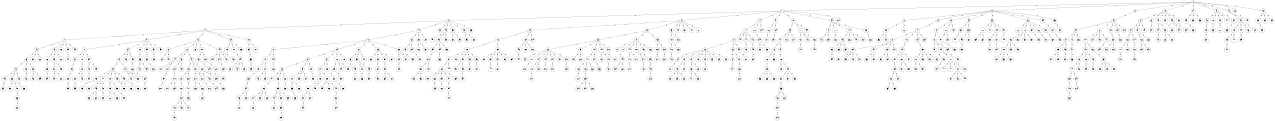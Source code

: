 graph G {
size="8.5,11;"
ratio = "expand;"
fixedsize="true;"
overlap="scale;"
node[shape=circle,width=.12,hight=.12,fontsize=12]
edge[fontsize=12]

0[label=" 0" color=black, pos="1.1335949,0.10058165!"];
1[label=" 1" color=black, pos="0.982574,0.72773414!"];
2[label=" 2" color=black, pos="1.8237194,2.2212553!"];
3[label=" 3" color=black, pos="1.0299821,1.4764523!"];
4[label=" 4" color=black, pos="0.89363086,0.40672167!"];
5[label=" 5" color=black, pos="1.31097,0.9724715!"];
6[label=" 6" color=black, pos="0.23928496,2.8722473!"];
7[label=" 7" color=black, pos="0.49474055,0.30417502!"];
8[label=" 8" color=black, pos="0.18475812,0.80475866!"];
9[label=" 9" color=black, pos="2.0552451,0.84890607!"];
10[label=" 10" color=black, pos="2.6388003,2.1235668!"];
11[label=" 11" color=black, pos="2.6421985,0.7259744!"];
12[label=" 12" color=black, pos="2.3744512,2.0772004!"];
13[label=" 13" color=black, pos="1.7033446,2.0981807!"];
14[label=" 14" color=black, pos="2.7229662,1.0626994!"];
15[label=" 15" color=black, pos="1.1225637,1.8460422!"];
16[label=" 16" color=black, pos="0.77163113,0.47465396!"];
17[label=" 17" color=black, pos="0.18329368,1.7058407!"];
18[label=" 18" color=black, pos="2.3937214,0.49087635!"];
19[label=" 19" color=black, pos="0.42942652,2.5717493!"];
20[label=" 20" color=black, pos="1.3495468,1.489299!"];
21[label=" 21" color=black, pos="2.6986217,1.9955209!"];
22[label=" 22" color=black, pos="1.5579077,2.6392947!"];
23[label=" 23" color=black, pos="2.4250948,2.9877933!"];
24[label=" 24" color=black, pos="0.13613778,0.023602168!"];
25[label=" 25" color=black, pos="2.7860073,0.1415254!"];
26[label=" 26" color=black, pos="1.5588503,1.2156487!"];
27[label=" 27" color=black, pos="0.8492525,1.7921546!"];
28[label=" 28" color=black, pos="1.4363478,0.25169069!"];
29[label=" 29" color=black, pos="1.8689332,1.5565574!"];
30[label=" 30" color=black, pos="2.305432,2.1073124!"];
31[label=" 31" color=black, pos="0.681189,1.9272527!"];
32[label=" 32" color=black, pos="2.557553,1.1367582!"];
33[label=" 33" color=black, pos="2.6802978,2.523289!"];
34[label=" 34" color=black, pos="1.9106854,2.2274249!"];
35[label=" 35" color=black, pos="0.52633574,1.9587372!"];
36[label=" 36" color=black, pos="1.301033,0.097653064!"];
37[label=" 37" color=black, pos="1.4576395,1.5968073!"];
38[label=" 38" color=black, pos="2.8500626,2.4935983!"];
39[label=" 39" color=black, pos="2.7992254,0.34857836!"];
40[label=" 40" color=black, pos="0.37170591,0.7003387!"];
41[label=" 41" color=black, pos="0.76362023,0.29115173!"];
42[label=" 42" color=black, pos="1.9625654,1.4342435!"];
43[label=" 43" color=black, pos="2.5381561,0.45158471!"];
44[label=" 44" color=black, pos="0.60340857,0.0091554737!"];
45[label=" 45" color=black, pos="2.2034483,0.82411955!"];
46[label=" 46" color=black, pos="1.3100824,0.58476242!"];
47[label=" 47" color=black, pos="0.73856883,1.4660863!"];
48[label=" 48" color=black, pos="0.41867738,2.1622784!"];
49[label=" 49" color=black, pos="0.39005269,0.85660323!"];
50[label=" 50" color=black, pos="1.9720068,1.8415192!"];
51[label=" 51" color=black, pos="0.68382742,1.3493521!"];
52[label=" 52" color=black, pos="0.84234172,1.3482841!"];
53[label=" 53" color=black, pos="1.9644703,2.0993008!"];
54[label=" 54" color=black, pos="1.4901214,1.3838606!"];
55[label=" 55" color=black, pos="0.61740402,0.338965!"];
56[label=" 56" color=black, pos="0.016371893,1.218379!"];
57[label=" 57" color=black, pos="0.95467354,0.75904268!"];
58[label=" 58" color=black, pos="1.365829,0.43684324!"];
59[label=" 59" color=black, pos="1.8936659,0.33689239!"];
60[label=" 60" color=black, pos="0.14470295,2.7817976!"];
61[label=" 61" color=black, pos="1.8575801,2.383726!"];
62[label=" 62" color=black, pos="1.5651616,1.5763918!"];
63[label=" 63" color=black, pos="2.6175336,0.21864701!"];
64[label=" 64" color=black, pos="1.4166002,1.04033!"];
65[label=" 65" color=black, pos="1.5120083,0.29795404!"];
66[label=" 66" color=black, pos="1.3999346,2.9274936!"];
67[label=" 67" color=black, pos="1.5209926,2.0296081!"];
68[label=" 68" color=black, pos="0.94956247,1.7748689!"];
69[label=" 69" color=black, pos="1.692504,0.15484406!"];
70[label=" 70" color=black, pos="1.9261816,2.4402312!"];
71[label=" 71" color=black, pos="0.64659262,2.1776206!"];
72[label=" 72" color=black, pos="2.0959043,1.4344665!"];
73[label=" 73" color=black, pos="0.017323367,1.4857498!"];
74[label=" 74" color=black, pos="1.4672178,0.71085851!"];
75[label=" 75" color=black, pos="2.6776294,2.6539061!"];
76[label=" 76" color=black, pos="0.55187226,0.43433443!"];
77[label=" 77" color=black, pos="2.5873699,1.5020419!"];
78[label=" 78" color=black, pos="2.3204143,2.0572666!"];
79[label=" 79" color=black, pos="1.6011514,0.030199761!"];
80[label=" 80" color=black, pos="2.4528378,2.3049682!"];
81[label=" 81" color=black, pos="2.1970869,0.88741921!"];
82[label=" 82" color=black, pos="2.2039614,1.6525152!"];
83[label=" 83" color=black, pos="2.3387443,2.5087827!"];
84[label=" 84" color=black, pos="2.7351962,1.1349929!"];
85[label=" 85" color=black, pos="1.5322956,0.83611754!"];
86[label=" 86" color=black, pos="0.57930787,0.81971688!"];
87[label=" 87" color=black, pos="2.1282713,0.87751488!"];
88[label=" 88" color=black, pos="1.3145829,0.051270336!"];
89[label=" 89" color=black, pos="0.973201,0.17597451!"];
90[label=" 90" color=black, pos="2.5369673,0.058753138!"];
91[label=" 91" color=black, pos="0.13491099,2.7663282!"];
92[label=" 92" color=black, pos="1.5106529,0.19267333!"];
93[label=" 93" color=black, pos="2.5383558,0.89565844!"];
94[label=" 94" color=black, pos="1.922175,0.29812291!"];
95[label=" 95" color=black, pos="2.565292,0.63155544!"];
96[label=" 96" color=black, pos="0.35812084,2.3915447!"];
97[label=" 97" color=black, pos="2.6215153,0.5084842!"];
98[label=" 98" color=black, pos="1.3960089,2.0341942!"];
99[label=" 99" color=black, pos="0.13477315,2.4010271!"];
100[label=" 100" color=black, pos="0.70184339,1.6883746!"];
101[label=" 101" color=black, pos="0.62249132,0.35786287!"];
102[label=" 102" color=black, pos="1.2994083,0.59511262!"];
103[label=" 103" color=black, pos="1.8316236,0.74457519!"];
104[label=" 104" color=black, pos="1.9094938,0.52106625!"];
105[label=" 105" color=black, pos="0.70363904,1.6894917!"];
106[label=" 106" color=black, pos="0.59678779,1.6305678!"];
107[label=" 107" color=black, pos="0.52420825,1.376987!"];
108[label=" 108" color=black, pos="2.6252954,1.4662508!"];
109[label=" 109" color=black, pos="0.64939462,2.792453!"];
110[label=" 110" color=black, pos="2.4800995,2.8135033!"];
111[label=" 111" color=black, pos="0.61423365,2.5014675!"];
112[label=" 112" color=black, pos="2.6941983,1.0547366!"];
113[label=" 113" color=black, pos="2.0520842,1.4974853!"];
114[label=" 114" color=black, pos="1.4679143,1.3804329!"];
115[label=" 115" color=black, pos="1.159648,2.2181741!"];
116[label=" 116" color=black, pos="0.82278148,1.03273!"];
117[label=" 117" color=black, pos="0.50853868,1.4209791!"];
118[label=" 118" color=black, pos="2.2127486,1.3003612!"];
119[label=" 119" color=black, pos="0.79256082,0.35070974!"];
120[label=" 120" color=black, pos="0.82436239,2.8845965!"];
121[label=" 121" color=black, pos="1.1496747,0.5253185!"];
122[label=" 122" color=black, pos="1.5101349,1.6097115!"];
123[label=" 123" color=black, pos="2.6631713,2.4547263!"];
124[label=" 124" color=black, pos="0.51231062,0.95812886!"];
125[label=" 125" color=black, pos="2.3126393,0.0094874674!"];
126[label=" 126" color=black, pos="1.6135903,0.35237014!"];
127[label=" 127" color=black, pos="1.1116774,2.8929103!"];
128[label=" 128" color=black, pos="2.1085262,2.8124863!"];
129[label=" 129" color=black, pos="2.1595886,1.87579!"];
130[label=" 130" color=black, pos="2.2435562,0.33950634!"];
131[label=" 131" color=black, pos="1.3133871,0.39268019!"];
132[label=" 132" color=black, pos="2.2816889,2.846547!"];
133[label=" 133" color=black, pos="0.72991698,1.119716!"];
134[label=" 134" color=black, pos="2.1658832,1.7496584!"];
135[label=" 135" color=black, pos="2.175166,1.2136003!"];
136[label=" 136" color=black, pos="0.42007541,1.5418933!"];
137[label=" 137" color=black, pos="1.3638913,1.2493874!"];
138[label=" 138" color=black, pos="0.90318468,2.5141749!"];
139[label=" 139" color=black, pos="0.38312635,2.0422695!"];
140[label=" 140" color=black, pos="1.2576642,1.2591434!"];
141[label=" 141" color=black, pos="2.744851,1.3310884!"];
142[label=" 142" color=black, pos="0.85094555,2.1882947!"];
143[label=" 143" color=black, pos="2.7233155,0.30980388!"];
144[label=" 144" color=black, pos="1.4279815,2.7230548!"];
145[label=" 145" color=black, pos="1.2693804,0.39932034!"];
146[label=" 146" color=black, pos="1.561336,2.3891368!"];
147[label=" 147" color=black, pos="2.8203504,0.60927757!"];
148[label=" 148" color=black, pos="2.3202228,1.0655957!"];
149[label=" 149" color=black, pos="0.24728032,2.975808!"];
150[label=" 150" color=black, pos="1.4774309,2.1243375!"];
151[label=" 151" color=black, pos="2.5659977,0.3441373!"];
152[label=" 152" color=black, pos="2.2858385,2.785852!"];
153[label=" 153" color=black, pos="2.0396344,1.7277839!"];
154[label=" 154" color=black, pos="2.0986676,0.54543279!"];
155[label=" 155" color=black, pos="1.548327,0.99703257!"];
156[label=" 156" color=black, pos="1.0231313,1.9336237!"];
157[label=" 157" color=black, pos="2.4593124,2.3686375!"];
158[label=" 158" color=black, pos="2.0735344,2.1374898!"];
159[label=" 159" color=black, pos="2.9271163,0.63351131!"];
160[label=" 160" color=black, pos="1.5488192,2.7681736!"];
161[label=" 161" color=black, pos="0.6045357,2.189424!"];
162[label=" 162" color=black, pos="2.6128782,0.62222135!"];
163[label=" 163" color=black, pos="2.8895672,2.0297551!"];
164[label=" 164" color=black, pos="0.68188218,2.1831101!"];
165[label=" 165" color=black, pos="2.8728105,2.0779379!"];
166[label=" 166" color=black, pos="2.0447225,0.58587708!"];
167[label=" 167" color=black, pos="0.6970547,0.18479359!"];
168[label=" 168" color=black, pos="1.6387517,0.8343275!"];
169[label=" 169" color=black, pos="2.4489247,1.9464908!"];
170[label=" 170" color=black, pos="0.75860835,1.2230082!"];
171[label=" 171" color=black, pos="2.187966,0.56087401!"];
172[label=" 172" color=black, pos="0.21614214,0.011042767!"];
173[label=" 173" color=black, pos="1.2957317,2.0352976!"];
174[label=" 174" color=black, pos="0.30440831,0.31229301!"];
175[label=" 175" color=black, pos="1.8405631,0.24733691!"];
176[label=" 176" color=black, pos="1.4500538,1.7226022!"];
177[label=" 177" color=black, pos="0.10541594,0.9607815!"];
178[label=" 178" color=black, pos="1.2378051,2.5121998!"];
179[label=" 179" color=black, pos="1.436553,1.2956193!"];
180[label=" 180" color=black, pos="1.8170579,2.7416479!"];
181[label=" 181" color=black, pos="2.3956428,0.45324379!"];
182[label=" 182" color=black, pos="1.3981202,1.7015141!"];
183[label=" 183" color=black, pos="0.26262341,2.7179981!"];
184[label=" 184" color=black, pos="2.0305154,1.6116558!"];
185[label=" 185" color=black, pos="1.1096934,2.9999556!"];
186[label=" 186" color=black, pos="1.756227,0.77326962!"];
187[label=" 187" color=black, pos="2.5852293,2.8454752!"];
188[label=" 188" color=black, pos="1.375551,0.5150768!"];
189[label=" 189" color=black, pos="0.36406855,1.4712449!"];
190[label=" 190" color=black, pos="2.7338574,0.00087206624!"];
191[label=" 191" color=black, pos="2.12161,1.709158!"];
192[label=" 192" color=black, pos="2.1594706,0.28805672!"];
193[label=" 193" color=black, pos="1.8932511,0.61666244!"];
194[label=" 194" color=black, pos="1.8001678,2.8422581!"];
195[label=" 195" color=black, pos="1.458821,2.7876843!"];
196[label=" 196" color=black, pos="1.2748564,2.6055659!"];
197[label=" 197" color=black, pos="0.27108169,2.4011137!"];
198[label=" 198" color=black, pos="2.2495697,0.0014198949!"];
199[label=" 199" color=black, pos="1.1208559,0.52330509!"];
200[label=" 200" color=black, pos="0.031391748,2.5494905!"];
201[label=" 201" color=black, pos="1.0993742,1.5741209!"];
202[label=" 202" color=black, pos="0.55608498,1.2849391!"];
203[label=" 203" color=black, pos="1.1041123,2.849278!"];
204[label=" 204" color=black, pos="2.3753845,1.0178937!"];
205[label=" 205" color=black, pos="1.5316547,1.6514052!"];
206[label=" 206" color=black, pos="2.8209931,0.1524041!"];
207[label=" 207" color=black, pos="1.3634031,0.22217555!"];
208[label=" 208" color=black, pos="2.487071,2.3194377!"];
209[label=" 209" color=black, pos="2.937819,0.48598713!"];
210[label=" 210" color=black, pos="1.3099376,2.5088099!"];
211[label=" 211" color=black, pos="0.84354955,0.79301868!"];
212[label=" 212" color=black, pos="1.8129319,2.8654002!"];
213[label=" 213" color=black, pos="0.22991967,1.1258109!"];
214[label=" 214" color=black, pos="2.1696305,2.9927618!"];
215[label=" 215" color=black, pos="1.9539242,1.9278284!"];
216[label=" 216" color=black, pos="1.9866034,1.0274404!"];
217[label=" 217" color=black, pos="1.1408246,1.4183263!"];
218[label=" 218" color=black, pos="2.2843537,0.86481218!"];
219[label=" 219" color=black, pos="0.28522419,1.3468373!"];
220[label=" 220" color=black, pos="0.46874319,2.4427426!"];
221[label=" 221" color=black, pos="2.7290428,1.7495756!"];
222[label=" 222" color=black, pos="0.84676863,0.43170691!"];
223[label=" 223" color=black, pos="1.9572747,0.24168807!"];
224[label=" 224" color=black, pos="1.6068013,1.8683004!"];
225[label=" 225" color=black, pos="1.782556,0.19838818!"];
226[label=" 226" color=black, pos="2.2137629,1.1948129!"];
227[label=" 227" color=black, pos="1.7210312,2.5971432!"];
228[label=" 228" color=black, pos="1.7538876,0.88843727!"];
229[label=" 229" color=black, pos="0.60843938,0.3816037!"];
230[label=" 230" color=black, pos="0.38035026,1.2559009!"];
231[label=" 231" color=black, pos="0.17284591,2.2815031!"];
232[label=" 232" color=black, pos="1.7667174,2.5272732!"];
233[label=" 233" color=black, pos="0.43643015,0.61618298!"];
234[label=" 234" color=black, pos="1.7888618,0.14918012!"];
235[label=" 235" color=black, pos="2.352646,0.6996674!"];
236[label=" 236" color=black, pos="2.7862091,1.589464!"];
237[label=" 237" color=black, pos="2.2261175,1.8498565!"];
238[label=" 238" color=black, pos="0.78437826,2.9440928!"];
239[label=" 239" color=black, pos="1.6033463,1.7368714!"];
240[label=" 240" color=black, pos="0.37539931,1.919337!"];
241[label=" 241" color=black, pos="1.989806,0.46202249!"];
242[label=" 242" color=black, pos="1.3465159,1.2885608!"];
243[label=" 243" color=black, pos="1.3575259,2.8056955!"];
244[label=" 244" color=black, pos="2.5763328,1.5383835!"];
245[label=" 245" color=black, pos="0.36622709,0.40891819!"];
246[label=" 246" color=black, pos="1.4939973,0.10782951!"];
247[label=" 247" color=black, pos="0.57860682,1.4674072!"];
248[label=" 248" color=black, pos="2.1088456,2.7658356!"];
249[label=" 249" color=black, pos="0.92226422,2.8773194!"];
250[label=" 250" color=black, pos="2.8390607,1.967942!"];
251[label=" 251" color=black, pos="2.1541083,2.3403215!"];
252[label=" 252" color=black, pos="2.1687969,1.5328915!"];
253[label=" 253" color=black, pos="2.2669449,1.6856293!"];
254[label=" 254" color=black, pos="2.2948207,1.8582858!"];
255[label=" 255" color=black, pos="0.63815975,2.8274336!"];
256[label=" 256" color=black, pos="2.7124372,2.8456569!"];
257[label=" 257" color=black, pos="2.8211273,2.9034815!"];
258[label=" 258" color=black, pos="0.88885638,1.8567745!"];
259[label=" 259" color=black, pos="0.64506094,0.77340582!"];
260[label=" 260" color=black, pos="0.07580105,0.34888178!"];
261[label=" 261" color=black, pos="2.248107,2.1036882!"];
262[label=" 262" color=black, pos="1.8279699,2.4163552!"];
263[label=" 263" color=black, pos="2.287667,1.213135!"];
264[label=" 264" color=black, pos="2.837058,2.6348056!"];
265[label=" 265" color=black, pos="2.7817681,1.3183732!"];
266[label=" 266" color=black, pos="1.4097107,2.7135892!"];
267[label=" 267" color=black, pos="2.3722438,1.8686294!"];
268[label=" 268" color=black, pos="2.7932923,1.7907908!"];
269[label=" 269" color=black, pos="2.2520223,0.58432709!"];
270[label=" 270" color=black, pos="2.856453,2.5461218!"];
271[label=" 271" color=black, pos="2.2444712,1.1442241!"];
272[label=" 272" color=black, pos="0.81804862,1.7397145!"];
273[label=" 273" color=black, pos="0.31731692,1.2704412!"];
274[label=" 274" color=black, pos="0.23323548,0.78179915!"];
275[label=" 275" color=black, pos="0.47102531,1.0535241!"];
276[label=" 276" color=black, pos="2.8679397,2.305717!"];
277[label=" 277" color=black, pos="2.7387939,1.1999542!"];
278[label=" 278" color=black, pos="0.8907264,0.73936685!"];
279[label=" 279" color=black, pos="1.5053328,0.21672677!"];
280[label=" 280" color=black, pos="1.6626207,1.9231981!"];
281[label=" 281" color=black, pos="2.014529,2.7069652!"];
282[label=" 282" color=black, pos="2.1776696,1.8532438!"];
283[label=" 283" color=black, pos="2.1391929,1.9130125!"];
284[label=" 284" color=black, pos="2.7510828,2.1270946!"];
285[label=" 285" color=black, pos="1.1087736,0.085123652!"];
286[label=" 286" color=black, pos="0.073124819,2.1346976!"];
287[label=" 287" color=black, pos="0.70808147,0.90183901!"];
288[label=" 288" color=black, pos="1.3078656,0.35063984!"];
289[label=" 289" color=black, pos="1.0186764,0.57015917!"];
290[label=" 290" color=black, pos="2.5463694,0.84504091!"];
291[label=" 291" color=black, pos="2.3301708,0.69269499!"];
292[label=" 292" color=black, pos="0.97678297,2.5711304!"];
293[label=" 293" color=black, pos="2.1468385,1.0850566!"];
294[label=" 294" color=black, pos="2.4807445,0.79842088!"];
295[label=" 295" color=black, pos="1.5711785,0.5595282!"];
296[label=" 296" color=black, pos="0.525297,2.2014388!"];
297[label=" 297" color=black, pos="0.9677731,2.7403194!"];
298[label=" 298" color=black, pos="2.1950009,0.19970485!"];
299[label=" 299" color=black, pos="0.34341375,1.6064254!"];
300[label=" 300" color=black, pos="2.7121895,0.40575331!"];
301[label=" 301" color=black, pos="1.8338098,2.0789912!"];
302[label=" 302" color=black, pos="2.710564,1.5033803!"];
303[label=" 303" color=black, pos="1.577672,0.16078668!"];
304[label=" 304" color=black, pos="0.97307655,1.6469423!"];
305[label=" 305" color=black, pos="0.13382344,2.4549922!"];
306[label=" 306" color=black, pos="0.97262204,2.8539961!"];
307[label=" 307" color=black, pos="1.5470968,0.63623252!"];
308[label=" 308" color=black, pos="2.6379772,2.1183142!"];
309[label=" 309" color=black, pos="0.53279572,1.7863413!"];
310[label=" 310" color=black, pos="2.0747175,2.5251023!"];
311[label=" 311" color=black, pos="2.3526301,0.75535844!"];
312[label=" 312" color=black, pos="2.0481145,2.2665563!"];
313[label=" 313" color=black, pos="2.7895625,2.5107623!"];
314[label=" 314" color=black, pos="2.3762455,1.0782204!"];
315[label=" 315" color=black, pos="0.82517984,2.1826286!"];
316[label=" 316" color=black, pos="0.75643871,0.93494407!"];
317[label=" 317" color=black, pos="1.4982483,0.5325942!"];
318[label=" 318" color=black, pos="2.011007,1.2253553!"];
319[label=" 319" color=black, pos="2.7435855,0.68934377!"];
320[label=" 320" color=black, pos="2.3830145,0.97363791!"];
321[label=" 321" color=black, pos="2.6774485,0.93476163!"];
322[label=" 322" color=black, pos="0.84915855,2.9770363!"];
323[label=" 323" color=black, pos="1.7274349,0.13749545!"];
324[label=" 324" color=black, pos="2.4606078,1.773108!"];
325[label=" 325" color=black, pos="0.79372489,1.531822!"];
326[label=" 326" color=black, pos="0.3633987,2.168369!"];
327[label=" 327" color=black, pos="2.737891,1.8986842!"];
328[label=" 328" color=black, pos="0.81361282,2.2934827!"];
329[label=" 329" color=black, pos="0.3567223,2.5447554!"];
330[label=" 330" color=black, pos="1.2412263,1.8802192!"];
331[label=" 331" color=black, pos="2.6814567,1.4525347!"];
332[label=" 332" color=black, pos="1.0901542,1.1009206!"];
333[label=" 333" color=black, pos="0.53134489,0.68861096!"];
334[label=" 334" color=black, pos="0.3899199,2.0017278!"];
335[label=" 335" color=black, pos="0.71469268,1.2487165!"];
336[label=" 336" color=black, pos="0.77273413,2.0193669!"];
337[label=" 337" color=black, pos="1.7704435,1.3353373!"];
338[label=" 338" color=black, pos="1.085914,0.9803309!"];
339[label=" 339" color=black, pos="0.23327119,1.9094351!"];
340[label=" 340" color=black, pos="0.6585083,0.20730448!"];
341[label=" 341" color=black, pos="0.64309835,2.0845968!"];
342[label=" 342" color=black, pos="2.7528954,0.1608292!"];
343[label=" 343" color=black, pos="0.98673661,2.9958936!"];
344[label=" 344" color=black, pos="2.9517449,1.8889272!"];
345[label=" 345" color=black, pos="1.5793827,1.7338582!"];
346[label=" 346" color=black, pos="0.43982096,2.4326672!"];
347[label=" 347" color=black, pos="0.14705468,2.9965175!"];
348[label=" 348" color=black, pos="1.3524581,1.9954162!"];
349[label=" 349" color=black, pos="1.0997375,1.0285747!"];
350[label=" 350" color=black, pos="0.16633753,2.3202209!"];
351[label=" 351" color=black, pos="2.5989496,1.9125449!"];
352[label=" 352" color=black, pos="1.3313748,2.272883!"];
353[label=" 353" color=black, pos="1.0257365,0.57605412!"];
354[label=" 354" color=black, pos="2.7209302,2.1386496!"];
355[label=" 355" color=black, pos="2.3508237,0.67354789!"];
356[label=" 356" color=black, pos="2.3389892,0.69883822!"];
357[label=" 357" color=black, pos="0.748977,1.2913595!"];
358[label=" 358" color=black, pos="2.9168168,2.0683887!"];
359[label=" 359" color=black, pos="0.92769476,1.066461!"];
360[label=" 360" color=black, pos="2.7824056,0.16982712!"];
361[label=" 361" color=black, pos="2.3460851,2.2736995!"];
362[label=" 362" color=black, pos="0.75460259,2.9350002!"];
363[label=" 363" color=black, pos="1.5475163,0.80870806!"];
364[label=" 364" color=black, pos="2.2775122,0.3252321!"];
365[label=" 365" color=black, pos="1.2349592,0.94180372!"];
366[label=" 366" color=black, pos="1.2281719,1.6675424!"];
367[label=" 367" color=black, pos="1.9911259,1.4149363!"];
368[label=" 368" color=black, pos="0.073347317,2.5816736!"];
369[label=" 369" color=black, pos="2.3306446,0.48644775!"];
370[label=" 370" color=black, pos="1.2677223,2.1906735!"];
371[label=" 371" color=black, pos="2.0299961,2.701744!"];
372[label=" 372" color=black, pos="1.5069278,1.3339975!"];
373[label=" 373" color=black, pos="2.6435677,1.893663!"];
374[label=" 374" color=black, pos="1.2859936,2.0276062!"];
375[label=" 375" color=black, pos="2.2952088,0.050651041!"];
376[label=" 376" color=black, pos="1.0273059,0.7879885!"];
377[label=" 377" color=black, pos="2.4876977,1.4431977!"];
378[label=" 378" color=black, pos="1.6958842,2.5706586!"];
379[label=" 379" color=black, pos="1.6332528,2.0333887!"];
380[label=" 380" color=black, pos="2.2993788,1.8820676!"];
381[label=" 381" color=black, pos="2.6431875,1.8146861!"];
382[label=" 382" color=black, pos="0.33693601,0.20630065!"];
383[label=" 383" color=black, pos="2.2848348,0.00070086587!"];
384[label=" 384" color=black, pos="0.88927631,0.67009126!"];
385[label=" 385" color=black, pos="0.063125615,2.1323941!"];
386[label=" 386" color=black, pos="2.7471602,0.48489024!"];
387[label=" 387" color=black, pos="1.9754552,0.52059363!"];
388[label=" 388" color=black, pos="1.8856652,2.2177805!"];
389[label=" 389" color=black, pos="1.1783919,1.4580338!"];
390[label=" 390" color=black, pos="2.8747589,0.14747266!"];
391[label=" 391" color=black, pos="0.92128611,1.4717345!"];
392[label=" 392" color=black, pos="2.9368629,1.1875365!"];
393[label=" 393" color=black, pos="2.2551147,1.7589984!"];
394[label=" 394" color=black, pos="1.0229831,2.382688!"];
395[label=" 395" color=black, pos="2.7621676,1.2732724!"];
396[label=" 396" color=black, pos="0.30594283,0.17668542!"];
397[label=" 397" color=black, pos="0.52351946,0.99966258!"];
398[label=" 398" color=black, pos="1.2990536,1.5578721!"];
399[label=" 399" color=black, pos="2.2953088,0.030902139!"];
400[label=" 400" color=black, pos="2.1714323,1.2321602!"];
401[label=" 401" color=black, pos="1.5383691,1.4288219!"];
402[label=" 402" color=black, pos="1.2350472,0.55979065!"];
403[label=" 403" color=black, pos="2.7147914,1.6450475!"];
404[label=" 404" color=black, pos="2.324116,1.505069!"];
405[label=" 405" color=black, pos="1.4564521,1.2459138!"];
406[label=" 406" color=black, pos="0.6518668,1.9758454!"];
407[label=" 407" color=black, pos="0.83339241,2.1793473!"];
408[label=" 408" color=black, pos="1.2251862,2.4313716!"];
409[label=" 409" color=black, pos="2.402666,1.3249076!"];
410[label=" 410" color=black, pos="0.67170342,1.6349279!"];
411[label=" 411" color=black, pos="0.71776126,2.4072291!"];
412[label=" 412" color=black, pos="1.1017083,1.8895126!"];
413[label=" 413" color=black, pos="2.4170297,0.31366604!"];
414[label=" 414" color=black, pos="1.9392123,0.016072036!"];
415[label=" 415" color=black, pos="1.296259,1.7774293!"];
416[label=" 416" color=black, pos="0.60692672,1.2850005!"];
417[label=" 417" color=black, pos="0.068994539,2.6473059!"];
418[label=" 418" color=black, pos="0.49460622,0.12719281!"];
419[label=" 419" color=black, pos="1.5622091,1.2542447!"];
420[label=" 420" color=black, pos="2.44672,0.2220777!"];
421[label=" 421" color=black, pos="0.27918375,1.9326462!"];
422[label=" 422" color=black, pos="0.82525519,1.9910007!"];
423[label=" 423" color=black, pos="1.1441375,0.64295938!"];
424[label=" 424" color=black, pos="1.977231,0.76065692!"];
425[label=" 425" color=black, pos="2.5378679,1.7869235!"];
426[label=" 426" color=black, pos="1.6901965,0.24484157!"];
427[label=" 427" color=black, pos="2.4485383,1.916323!"];
428[label=" 428" color=black, pos="2.6428436,2.759008!"];
429[label=" 429" color=black, pos="2.6741444,2.1404234!"];
430[label=" 430" color=black, pos="1.6403724,0.62091382!"];
431[label=" 431" color=black, pos="1.8998541,2.535574!"];
432[label=" 432" color=black, pos="1.1918331,2.9233107!"];
433[label=" 433" color=black, pos="2.7041937,0.762175!"];
434[label=" 434" color=black, pos="0.62435049,1.6467959!"];
435[label=" 435" color=black, pos="0.50610284,1.9681471!"];
436[label=" 436" color=black, pos="0.70151963,0.070973809!"];
437[label=" 437" color=black, pos="0.41880923,2.8750637!"];
438[label=" 438" color=black, pos="1.3428212,1.8436914!"];
439[label=" 439" color=black, pos="2.7598507,2.1197604!"];
440[label=" 440" color=black, pos="1.6754964,1.6813847!"];
441[label=" 441" color=black, pos="1.7533052,1.7740804!"];
442[label=" 442" color=black, pos="2.4505762,1.4505445!"];
443[label=" 443" color=black, pos="2.9839953,0.10562554!"];
444[label=" 444" color=black, pos="2.1458466,1.061179!"];
445[label=" 445" color=black, pos="1.3879965,0.62383743!"];
446[label=" 446" color=black, pos="1.4322202,1.9734931!"];
447[label=" 447" color=black, pos="1.8467943,1.1437547!"];
448[label=" 448" color=black, pos="1.1363246,0.90198085!"];
449[label=" 449" color=black, pos="1.268699,2.2672856!"];
450[label=" 450" color=black, pos="1.0969376,2.6759544!"];
451[label=" 451" color=black, pos="1.1365216,0.76644785!"];
452[label=" 452" color=black, pos="0.95817926,0.84702408!"];
453[label=" 453" color=black, pos="0.76386952,2.0769936!"];
454[label=" 454" color=black, pos="1.9383904,2.3881606!"];
455[label=" 455" color=black, pos="2.1437402,1.3074753!"];
456[label=" 456" color=black, pos="1.3570546,2.1696946!"];
457[label=" 457" color=black, pos="2.8855175,0.34502891!"];
458[label=" 458" color=black, pos="1.1548103,1.063388!"];
459[label=" 459" color=black, pos="2.8025632,1.5737001!"];
460[label=" 460" color=black, pos="0.65746273,2.1069182!"];
461[label=" 461" color=black, pos="1.8915857,2.6174219!"];
462[label=" 462" color=black, pos="2.2343985,1.6151607!"];
463[label=" 463" color=black, pos="0.53749782,1.6582035!"];
464[label=" 464" color=black, pos="0.13209228,2.5203061!"];
465[label=" 465" color=black, pos="1.2648783,2.0000649!"];
466[label=" 466" color=black, pos="1.8863183,0.71102051!"];
467[label=" 467" color=black, pos="2.8932888,0.44962389!"];
468[label=" 468" color=black, pos="0.70544487,1.9720838!"];
469[label=" 469" color=black, pos="1.7404539,1.4270067!"];
470[label=" 470" color=black, pos="2.5950883,0.35299107!"];
471[label=" 471" color=black, pos="1.9648035,0.027138533!"];
472[label=" 472" color=black, pos="1.8390926,0.11450555!"];
473[label=" 473" color=black, pos="1.4127796,0.52365952!"];
474[label=" 474" color=black, pos="1.1780233,1.9879793!"];
475[label=" 475" color=black, pos="2.5194007,1.6220637!"];
476[label=" 476" color=black, pos="1.9941453,1.8218761!"];
477[label=" 477" color=black, pos="0.18365322,1.7094516!"];
478[label=" 478" color=black, pos="2.2910502,0.91132762!"];
479[label=" 479" color=black, pos="1.0736372,2.3527495!"];
480[label=" 480" color=black, pos="1.4859108,0.016700733!"];
481[label=" 481" color=black, pos="2.5818255,1.1977881!"];
482[label=" 482" color=black, pos="0.77504028,2.831161!"];
483[label=" 483" color=black, pos="2.6233706,2.5192865!"];
484[label=" 484" color=black, pos="1.0473722,2.3521151!"];
485[label=" 485" color=black, pos="0.59004546,1.0097669!"];
486[label=" 486" color=black, pos="0.12400936,0.13694945!"];
487[label=" 487" color=black, pos="0.85956068,0.11037638!"];
488[label=" 488" color=black, pos="0.95695406,1.2441618!"];
489[label=" 489" color=black, pos="2.6674374,1.2986284!"];
490[label=" 490" color=black, pos="2.6277173,0.7369186!"];
491[label=" 491" color=black, pos="1.5830141,0.86860372!"];
492[label=" 492" color=black, pos="0.59736774,2.8614116!"];
493[label=" 493" color=black, pos="1.2822854,0.068508913!"];
494[label=" 494" color=black, pos="1.7922731,2.6039414!"];
495[label=" 495" color=black, pos="0.69515735,1.9973052!"];
496[label=" 496" color=black, pos="1.8413949,0.19089097!"];
497[label=" 497" color=black, pos="1.6834168,2.9513099!"];
498[label=" 498" color=black, pos="2.6193087,0.56222205!"];
499[label=" 499" color=black, pos="0.9444336,2.8327091!"];
500[label=" 500" color=black, pos="1.6515445,1.7292145!"];
501[label=" 501" color=black, pos="0.56529922,1.3401248!"];
502[label=" 502" color=black, pos="2.0031818,0.00940604!"];
503[label=" 503" color=black, pos="2.6583839,1.3504506!"];
504[label=" 504" color=black, pos="0.24817816,2.0086111!"];
505[label=" 505" color=black, pos="1.0308609,0.24272917!"];
506[label=" 506" color=black, pos="1.6481495,0.85249249!"];
507[label=" 507" color=black, pos="1.235777,0.13438441!"];
508[label=" 508" color=black, pos="2.3793222,2.8211515!"];
509[label=" 509" color=black, pos="2.6613224,2.3021937!"];
510[label=" 510" color=black, pos="0.10534251,2.3628434!"];
511[label=" 511" color=black, pos="0.31831099,1.2635053!"];
512[label=" 512" color=black, pos="1.2546356,0.49808416!"];
513[label=" 513" color=black, pos="0.23203733,1.9356662!"];
514[label=" 514" color=black, pos="1.5457646,2.4727699!"];
515[label=" 515" color=black, pos="0.47336019,2.6688631!"];
516[label=" 516" color=black, pos="1.4707532,1.7973039!"];
517[label=" 517" color=black, pos="1.6512909,0.79657987!"];
518[label=" 518" color=black, pos="2.4110974,2.5203599!"];
519[label=" 519" color=black, pos="2.8727173,1.2958975!"];
520[label=" 520" color=black, pos="2.0559816,1.4128494!"];
521[label=" 521" color=black, pos="0.534795,0.16820568!"];
522[label=" 522" color=black, pos="1.1366742,0.86210109!"];
523[label=" 523" color=black, pos="2.2481298,0.46271678!"];
524[label=" 524" color=black, pos="0.02097875,2.8509587!"];
525[label=" 525" color=black, pos="0.35951821,1.4289031!"];
526[label=" 526" color=black, pos="2.8069618,2.5000239!"];
527[label=" 527" color=black, pos="2.7331282,1.807032!"];
528[label=" 528" color=black, pos="2.5899031,0.077128632!"];
529[label=" 529" color=black, pos="1.5683969,2.2052576!"];
530[label=" 530" color=black, pos="1.8863098,0.31510543!"];
531[label=" 531" color=black, pos="1.5983229,2.8533227!"];
532[label=" 532" color=black, pos="2.0378428,1.2915713!"];
533[label=" 533" color=black, pos="0.35181984,0.16797661!"];
534[label=" 534" color=black, pos="1.6697374,1.8384608!"];
535[label=" 535" color=black, pos="0.46392193,1.1919754!"];
536[label=" 536" color=black, pos="0.8653741,0.17852309!"];
537[label=" 537" color=black, pos="2.5144383,2.138842!"];
538[label=" 538" color=black, pos="1.4511394,2.5351878!"];
539[label=" 539" color=black, pos="0.23176966,2.6687639!"];
540[label=" 540" color=black, pos="0.09279177,1.6669735!"];
541[label=" 541" color=black, pos="1.6808096,0.60339327!"];
542[label=" 542" color=black, pos="2.5029507,2.7534126!"];
543[label=" 543" color=black, pos="1.0873468,1.0206976!"];
544[label=" 544" color=black, pos="0.21449197,2.3864918!"];
545[label=" 545" color=black, pos="0.58300141,1.1296784!"];
546[label=" 546" color=black, pos="2.9792813,2.0836031!"];
547[label=" 547" color=black, pos="1.0533766,1.4806635!"];
548[label=" 548" color=black, pos="0.71270223,2.59078!"];
549[label=" 549" color=black, pos="0.98258717,1.7440588!"];
550[label=" 550" color=black, pos="2.6360273,0.45241043!"];
551[label=" 551" color=black, pos="0.44285941,2.676095!"];
552[label=" 552" color=black, pos="0.67232874,1.3862816!"];
553[label=" 553" color=black, pos="1.5879207,2.289471!"];
554[label=" 554" color=black, pos="2.1808263,2.778253!"];
555[label=" 555" color=black, pos="0.12544114,1.3803713!"];
556[label=" 556" color=black, pos="0.40655355,1.2316552!"];
557[label=" 557" color=black, pos="1.1653246,1.8746786!"];
558[label=" 558" color=black, pos="1.4731855,1.5247261!"];
559[label=" 559" color=black, pos="0.80019703,1.5733962!"];
560[label=" 560" color=black, pos="0.26340788,0.72785592!"];
561[label=" 561" color=black, pos="0.47563795,1.4185306!"];
562[label=" 562" color=black, pos="2.390401,1.8906671!"];
563[label=" 563" color=black, pos="1.4557002,0.35398553!"];
564[label=" 564" color=black, pos="1.2421898,1.2513944!"];
565[label=" 565" color=black, pos="2.5613547,1.2088664!"];
566[label=" 566" color=black, pos="0.45316199,1.950585!"];
567[label=" 567" color=black, pos="1.9344135,1.7258848!"];
568[label=" 568" color=black, pos="2.4836592,1.0491499!"];
569[label=" 569" color=black, pos="2.4710676,2.6157613!"];
570[label=" 570" color=black, pos="1.6644642,1.3773108!"];
571[label=" 571" color=black, pos="1.7774669,1.9824181!"];
572[label=" 572" color=black, pos="2.316937,1.427171!"];
573[label=" 573" color=black, pos="0.35988553,0.91283196!"];
574[label=" 574" color=black, pos="2.3696299,2.0664065!"];
575[label=" 575" color=black, pos="1.3873983,0.50186472!"];
576[label=" 576" color=black, pos="2.246032,1.8303546!"];
577[label=" 577" color=black, pos="1.0186952,0.57856831!"];
578[label=" 578" color=black, pos="2.9525444,1.8033238!"];
579[label=" 579" color=black, pos="1.6871754,2.7496679!"];
580[label=" 580" color=black, pos="2.0195544,1.8824043!"];
581[label=" 581" color=black, pos="1.8128764,1.1924874!"];
582[label=" 582" color=black, pos="1.6586532,1.4865496!"];
583[label=" 583" color=black, pos="0.051185332,1.917109!"];
584[label=" 584" color=black, pos="0.53942899,2.0143171!"];
585[label=" 585" color=black, pos="1.1935796,0.24128363!"];
586[label=" 586" color=black, pos="0.54876446,0.8761353!"];
587[label=" 587" color=black, pos="1.8303493,0.24005237!"];
588[label=" 588" color=black, pos="2.8026422,1.2293436!"];
589[label=" 589" color=black, pos="1.9176928,0.79802488!"];
590[label=" 590" color=black, pos="1.680725,2.6223975!"];
591[label=" 591" color=black, pos="2.2729888,0.029127751!"];
592[label=" 592" color=black, pos="2.2869701,2.370542!"];
593[label=" 593" color=black, pos="1.6363302,0.62667373!"];
594[label=" 594" color=black, pos="2.656433,1.4210345!"];
595[label=" 595" color=black, pos="1.1286123,0.336686!"];
596[label=" 596" color=black, pos="2.7835435,1.5467731!"];
597[label=" 597" color=black, pos="0.98786064,1.2775824!"];
598[label=" 598" color=black, pos="2.6293725,2.400496!"];
599[label=" 599" color=black, pos="0.43948648,2.7147791!"];
600[label=" 600" color=black, pos="2.4730686,2.2070063!"];
601[label=" 601" color=black, pos="2.6971467,0.29449338!"];
602[label=" 602" color=black, pos="0.3364891,2.8403621!"];
603[label=" 603" color=black, pos="2.3766148,0.39635584!"];
604[label=" 604" color=black, pos="2.7430777,2.8613946!"];
605[label=" 605" color=black, pos="0.28792691,0.39952402!"];
606[label=" 606" color=black, pos="0.038956983,2.8196607!"];
607[label=" 607" color=black, pos="1.2296439,1.2049001!"];
608[label=" 608" color=black, pos="1.6197608,0.81211121!"];
609[label=" 609" color=black, pos="1.2455865,2.6704874!"];
610[label=" 610" color=black, pos="0.82213248,2.047177!"];
611[label=" 611" color=black, pos="2.6878976,1.3589056!"];
612[label=" 612" color=black, pos="2.3866617,0.16191362!"];
613[label=" 613" color=black, pos="0.35927724,2.591888!"];
614[label=" 614" color=black, pos="2.3614577,2.8766777!"];
615[label=" 615" color=black, pos="1.9459884,0.29381402!"];
616[label=" 616" color=black, pos="0.49348421,2.8826568!"];
617[label=" 617" color=black, pos="1.2125298,1.3211463!"];
618[label=" 618" color=black, pos="1.0639936,1.2334096!"];
619[label=" 619" color=black, pos="2.8118561,0.18286646!"];
620[label=" 620" color=black, pos="2.8126153,2.8731065!"];
621[label=" 621" color=black, pos="0.90621772,1.5701268!"];
622[label=" 622" color=black, pos="1.8765432,2.858777!"];
623[label=" 623" color=black, pos="0.52838228,1.3882808!"];
624[label=" 624" color=black, pos="1.2585162,2.7609372!"];
625[label=" 625" color=black, pos="0.82408178,2.5057084!"];
626[label=" 626" color=black, pos="0.45040683,2.6399666!"];
627[label=" 627" color=black, pos="2.3314331,1.4607808!"];
628[label=" 628" color=black, pos="1.1676131,2.315941!"];
629[label=" 629" color=black, pos="2.7988818,0.34150626!"];
630[label=" 630" color=black, pos="1.3328723,2.4979565!"];
631[label=" 631" color=black, pos="0.35287424,0.88312106!"];
632[label=" 632" color=black, pos="1.157175,1.0824365!"];
633[label=" 633" color=black, pos="1.7261418,0.86933218!"];
634[label=" 634" color=black, pos="1.3272628,0.43881155!"];
635[label=" 635" color=black, pos="1.3321318,0.80274432!"];
636[label=" 636" color=black, pos="0.23347959,1.5735757!"];
637[label=" 637" color=black, pos="2.0047531,2.7077863!"];
638[label=" 638" color=black, pos="2.1153652,0.19887999!"];
639[label=" 639" color=black, pos="0.091980248,2.07963!"];
640[label=" 640" color=black, pos="2.7260593,0.23041203!"];
641[label=" 641" color=black, pos="1.7502114,0.62874973!"];
642[label=" 642" color=black, pos="0.60904296,0.73617012!"];
643[label=" 643" color=black, pos="0.96715361,1.4409197!"];
644[label=" 644" color=black, pos="1.6575997,1.2329946!"];
645[label=" 645" color=black, pos="0.92957741,2.9999783!"];
646[label=" 646" color=black, pos="1.1465238,0.51318214!"];
647[label=" 647" color=black, pos="1.2808593,1.4876593!"];
648[label=" 648" color=black, pos="0.75487857,1.4591198!"];
649[label=" 649" color=black, pos="0.8178155,1.5825641!"];
650[label=" 650" color=black, pos="1.1554308,0.36803321!"];
651[label=" 651" color=black, pos="0.8576487,0.32321758!"];
652[label=" 652" color=black, pos="0.82344828,2.1776013!"];
653[label=" 653" color=black, pos="0.49699302,1.7979684!"];
654[label=" 654" color=black, pos="0.37643786,0.88202079!"];
655[label=" 655" color=black, pos="1.9039626,0.66421583!"];
656[label=" 656" color=black, pos="0.087751337,1.1639311!"];
657[label=" 657" color=black, pos="1.2112051,1.3324253!"];
658[label=" 658" color=black, pos="0.065229502,2.4892202!"];
659[label=" 659" color=black, pos="0.50941137,1.4381267!"];
660[label=" 660" color=black, pos="2.3686499,0.085885339!"];
661[label=" 661" color=black, pos="1.7933076,2.5091597!"];
662[label=" 662" color=black, pos="2.1950042,1.8270426!"];
663[label=" 663" color=black, pos="1.7608606,0.7578079!"];
664[label=" 664" color=black, pos="1.614594,2.7541787!"];
665[label=" 665" color=black, pos="2.6682342,1.1924349!"];
666[label=" 666" color=black, pos="2.7870625,2.6563419!"];
667[label=" 667" color=black, pos="2.4940929,2.6293335!"];
668[label=" 668" color=black, pos="0.71019654,1.7283858!"];
669[label=" 669" color=black, pos="0.59907257,1.6732495!"];
670[label=" 670" color=black, pos="0.62872605,1.8930435!"];
671[label=" 671" color=black, pos="2.9915505,1.2381985!"];
672[label=" 672" color=black, pos="2.5725904,2.4319436!"];
673[label=" 673" color=black, pos="2.0789813,2.9742883!"];
674[label=" 674" color=black, pos="2.3060337,0.16251773!"];
675[label=" 675" color=black, pos="0.72509884,0.66286941!"];
676[label=" 676" color=black, pos="1.5070701,1.9387995!"];
677[label=" 677" color=black, pos="0.62880073,2.9002195!"];
678[label=" 678" color=black, pos="0.1123411,1.6471134!"];
679[label=" 679" color=black, pos="2.4441144,2.7100362!"];
680[label=" 680" color=black, pos="1.8776892,2.2575294!"];
681[label=" 681" color=black, pos="0.76635833,1.8227144!"];
682[label=" 682" color=black, pos="2.862448,2.8725186!"];
683[label=" 683" color=black, pos="2.7770834,0.022842196!"];
684[label=" 684" color=black, pos="2.9266432,2.3902962!"];
685[label=" 685" color=black, pos="2.5736907,0.81297067!"];
686[label=" 686" color=black, pos="2.0837787,0.78992339!"];
687[label=" 687" color=black, pos="2.345396,1.5445978!"];
688[label=" 688" color=black, pos="0.64193936,2.1797557!"];
689[label=" 689" color=black, pos="2.0339449,1.4806897!"];
690[label=" 690" color=black, pos="2.9877022,2.4839396!"];
691[label=" 691" color=black, pos="1.8885962,2.048939!"];
692[label=" 692" color=black, pos="2.4684235,1.3706832!"];
693[label=" 693" color=black, pos="2.7297509,1.7281459!"];
694[label=" 694" color=black, pos="0.64373798,1.3414226!"];
695[label=" 695" color=black, pos="1.0180289,1.2122192!"];
696[label=" 696" color=black, pos="2.6881476,1.0682659!"];
697[label=" 697" color=black, pos="1.394445,0.61848524!"];
698[label=" 698" color=black, pos="2.9021638,2.1469327!"];
699[label=" 699" color=black, pos="1.6092067,0.60599936!"];
0--1[label="1"]
0--5[label="1"]
0--8[label="1"]
0--15[label="1"]
0--24[label="1"]
0--45[label="1"]
0--46[label="1"]
0--82[label="1"]
0--281[label="1"]
1--2[label="1"]
1--3[label="1"]
1--14[label="1"]
1--19[label="1"]
1--20[label="1"]
1--39[label="1"]
1--612[label="1"]
2--4[label="1"]
2--10[label="1"]
2--56[label="1"]
2--93[label="1"]
2--258[label="1"]
2--450[label="1"]
2--563[label="1"]
3--25[label="1"]
3--26[label="1"]
3--85[label="1"]
3--149[label="1"]
3--337[label="1"]
3--414[label="1"]
3--611[label="1"]
4--7[label="1"]
4--9[label="1"]
4--13[label="1"]
4--69[label="1"]
4--118[label="1"]
5--6[label="1"]
5--22[label="1"]
5--28[label="1"]
5--54[label="1"]
5--55[label="1"]
5--66[label="1"]
5--159[label="1"]
5--336[label="1"]
6--123[label="1"]
6--276[label="1"]
7--43[label="1"]
7--84[label="1"]
7--162[label="1"]
7--319[label="1"]
7--434[label="1"]
8--32[label="1"]
9--11[label="1"]
9--34[label="1"]
9--167[label="1"]
9--229[label="1"]
9--457[label="1"]
9--590[label="1"]
10--12[label="1"]
10--83[label="1"]
10--262[label="1"]
10--287[label="1"]
11--30[label="1"]
11--110[label="1"]
11--394[label="1"]
12--27[label="1"]
12--29[label="1"]
12--37[label="1"]
12--53[label="1"]
12--153[label="1"]
13--16[label="1"]
13--18[label="1"]
13--88[label="1"]
13--100[label="1"]
13--194[label="1"]
14--17[label="1"]
14--228[label="1"]
14--679[label="1"]
15--67[label="1"]
15--68[label="1"]
15--145[label="1"]
15--331[label="1"]
15--455[label="1"]
15--631[label="1"]
16--62[label="1"]
16--497[label="1"]
17--21[label="1"]
17--49[label="1"]
17--74[label="1"]
17--146[label="1"]
18--44[label="1"]
18--58[label="1"]
18--94[label="1"]
19--168[label="1"]
19--169[label="1"]
20--35[label="1"]
20--71[label="1"]
20--499[label="1"]
21--23[label="1"]
21--38[label="1"]
21--454[label="1"]
22--41[label="1"]
23--64[label="1"]
23--113[label="1"]
23--115[label="1"]
23--208[label="1"]
23--237[label="1"]
23--352[label="1"]
23--625[label="1"]
23--652[label="1"]
24--295[label="1"]
24--526[label="1"]
24--538[label="1"]
25--76[label="1"]
25--130[label="1"]
25--519[label="1"]
26--33[label="1"]
26--42[label="1"]
26--155[label="1"]
27--121[label="1"]
27--249[label="1"]
28--78[label="1"]
28--200[label="1"]
28--482[label="1"]
29--31[label="1"]
29--51[label="1"]
29--178[label="1"]
29--182[label="1"]
30--138[label="1"]
31--36[label="1"]
31--59[label="1"]
31--367[label="1"]
32--52[label="1"]
32--60[label="1"]
32--180[label="1"]
32--234[label="1"]
32--578[label="1"]
33--86[label="1"]
33--95[label="1"]
33--104[label="1"]
33--119[label="1"]
33--378[label="1"]
34--48[label="1"]
34--243[label="1"]
34--430[label="1"]
35--40[label="1"]
35--278[label="1"]
35--674[label="1"]
36--97[label="1"]
36--236[label="1"]
36--261[label="1"]
37--65[label="1"]
37--235[label="1"]
37--472[label="1"]
38--81[label="1"]
38--157[label="1"]
39--47[label="1"]
39--171[label="1"]
39--174[label="1"]
39--332[label="1"]
40--73[label="1"]
40--79[label="1"]
41--61[label="1"]
41--112[label="1"]
41--134[label="1"]
41--369[label="1"]
42--70[label="1"]
42--77[label="1"]
42--144[label="1"]
42--220[label="1"]
42--433[label="1"]
42--686[label="1"]
43--63[label="1"]
43--501[label="1"]
43--661[label="1"]
44--102[label="1"]
44--212[label="1"]
45--98[label="1"]
45--161[label="1"]
45--242[label="1"]
45--474[label="1"]
45--514[label="1"]
46--89[label="1"]
46--192[label="1"]
47--413[label="1"]
47--550[label="1"]
48--50[label="1"]
48--241[label="1"]
50--103[label="1"]
50--114[label="1"]
50--173[label="1"]
50--193[label="1"]
50--496[label="1"]
51--127[label="1"]
51--382[label="1"]
52--57[label="1"]
52--72[label="1"]
52--656[label="1"]
53--183[label="1"]
53--223[label="1"]
53--250[label="1"]
53--387[label="1"]
54--328[label="1"]
54--355[label="1"]
55--122[label="1"]
55--141[label="1"]
55--240[label="1"]
55--297[label="1"]
57--205[label="1"]
57--452[label="1"]
58--264[label="1"]
58--439[label="1"]
59--172[label="1"]
59--239[label="1"]
59--614[label="1"]
60--107[label="1"]
60--224[label="1"]
60--405[label="1"]
60--441[label="1"]
61--189[label="1"]
61--197[label="1"]
61--351[label="1"]
61--641[label="1"]
63--75[label="1"]
63--215[label="1"]
63--346[label="1"]
64--211[label="1"]
66--106[label="1"]
66--116[label="1"]
66--254[label="1"]
66--266[label="1"]
66--512[label="1"]
67--80[label="1"]
67--129[label="1"]
67--199[label="1"]
68--304[label="1"]
69--175[label="1"]
69--217[label="1"]
69--685[label="1"]
70--494[label="1"]
71--131[label="1"]
71--143[label="1"]
71--256[label="1"]
72--91[label="1"]
73--126[label="1"]
73--558[label="1"]
74--467[label="1"]
75--198[label="1"]
75--335[label="1"]
75--425[label="1"]
76--128[label="1"]
76--152[label="1"]
78--87[label="1"]
79--108[label="1"]
80--163[label="1"]
80--274[label="1"]
81--247[label="1"]
83--92[label="1"]
83--379[label="1"]
84--166[label="1"]
84--245[label="1"]
84--687[label="1"]
85--120[label="1"]
85--518[label="1"]
86--96[label="1"]
86--101[label="1"]
86--124[label="1"]
86--179[label="1"]
86--219[label="1"]
86--422[label="1"]
86--548[label="1"]
87--90[label="1"]
87--109[label="1"]
87--389[label="1"]
89--151[label="1"]
89--191[label="1"]
89--486[label="1"]
89--647[label="1"]
90--543[label="1"]
91--363[label="1"]
93--99[label="1"]
93--105[label="1"]
93--545[label="1"]
94--165[label="1"]
94--231[label="1"]
94--361[label="1"]
95--296[label="1"]
95--606[label="1"]
97--125[label="1"]
98--428[label="1"]
100--133[label="1"]
100--230[label="1"]
101--608[label="1"]
103--135[label="1"]
104--111[label="1"]
104--341[label="1"]
105--290[label="1"]
105--429[label="1"]
105--585[label="1"]
107--142[label="1"]
107--156[label="1"]
108--246[label="1"]
108--279[label="1"]
109--117[label="1"]
109--492[label="1"]
110--216[label="1"]
111--136[label="1"]
111--188[label="1"]
111--368[label="1"]
112--154[label="1"]
113--196[label="1"]
113--370[label="1"]
114--313[label="1"]
114--445[label="1"]
114--478[label="1"]
115--265[label="1"]
115--306[label="1"]
116--158[label="1"]
116--286[label="1"]
116--483[label="1"]
116--551[label="1"]
117--140[label="1"]
117--147[label="1"]
117--181[label="1"]
117--376[label="1"]
118--139[label="1"]
118--271[label="1"]
119--132[label="1"]
119--148[label="1"]
119--317[label="1"]
120--418[label="1"]
120--663[label="1"]
121--150[label="1"]
121--277[label="1"]
122--359[label="1"]
122--634[label="1"]
123--358[label="1"]
123--416[label="1"]
124--176[label="1"]
124--466[label="1"]
125--214[label="1"]
125--253[label="1"]
125--683[label="1"]
126--348[label="1"]
127--160[label="1"]
127--206[label="1"]
128--137[label="1"]
128--213[label="1"]
128--292[label="1"]
128--373[label="1"]
128--396[label="1"]
129--186[label="1"]
129--233[label="1"]
130--443[label="1"]
130--602[label="1"]
130--628[label="1"]
131--410[label="1"]
133--649[label="1"]
134--252[label="1"]
136--610[label="1"]
137--185[label="1"]
137--409[label="1"]
138--222[label="1"]
139--553[label="1"]
142--164[label="1"]
142--226[label="1"]
142--415[label="1"]
144--170[label="1"]
144--671[label="1"]
145--244[label="1"]
145--575[label="1"]
146--442[label="1"]
148--437[label="1"]
150--255[label="1"]
151--298[label="1"]
151--471[label="1"]
152--203[label="1"]
152--284[label="1"]
152--347[label="1"]
152--485[label="1"]
152--689[label="1"]
153--342[label="1"]
153--487[label="1"]
153--693[label="1"]
154--204[label="1"]
154--260[label="1"]
154--427[label="1"]
155--232[label="1"]
155--515[label="1"]
156--531[label="1"]
157--238[label="1"]
158--218[label="1"]
158--345[label="1"]
158--423[label="1"]
159--511[label="1"]
160--300[label="1"]
160--490[label="1"]
161--503[label="1"]
163--177[label="1"]
163--288[label="1"]
164--190[label="1"]
164--561[label="1"]
165--227[label="1"]
165--380[label="1"]
166--323[label="1"]
167--365[label="1"]
168--187[label="1"]
169--691[label="1"]
170--210[label="1"]
171--626[label="1"]
172--353[label="1"]
172--668[label="1"]
173--248[label="1"]
173--350[label="1"]
174--195[label="1"]
174--366[label="1"]
174--491[label="1"]
174--527[label="1"]
176--201[label="1"]
177--221[label="1"]
178--225[label="1"]
178--547[label="1"]
178--569[label="1"]
179--516[label="1"]
180--557[label="1"]
181--184[label="1"]
181--426[label="1"]
181--449[label="1"]
182--469[label="1"]
185--202[label="1"]
185--326[label="1"]
185--390[label="1"]
185--401[label="1"]
185--659[label="1"]
186--289[label="1"]
186--542[label="1"]
188--339[label="1"]
189--257[label="1"]
189--393[label="1"]
189--446[label="1"]
189--577[label="1"]
190--330[label="1"]
190--391[label="1"]
191--699[label="1"]
193--308[label="1"]
193--665[label="1"]
194--209[label="1"]
194--374[label="1"]
194--431[label="1"]
194--463[label="1"]
195--263[label="1"]
195--285[label="1"]
195--354[label="1"]
196--315[label="1"]
196--592[label="1"]
196--680[label="1"]
197--356[label="1"]
197--690[label="1"]
198--596[label="1"]
200--207[label="1"]
200--324[label="1"]
204--269[label="1"]
205--517[label="1"]
205--609[label="1"]
206--299[label="1"]
206--360[label="1"]
206--447[label="1"]
207--386[label="1"]
212--291[label="1"]
214--268[label="1"]
215--462[label="1"]
216--251[label="1"]
216--473[label="1"]
217--294[label="1"]
218--301[label="1"]
218--536[label="1"]
218--562[label="1"]
219--513[label="1"]
220--377[label="1"]
220--395[label="1"]
222--329[label="1"]
223--364[label="1"]
225--520[label="1"]
226--309[label="1"]
227--267[label="1"]
228--349[label="1"]
229--375[label="1"]
230--621[label="1"]
231--310[label="1"]
231--312[label="1"]
231--403[label="1"]
232--677[label="1"]
234--388[label="1"]
235--481[label="1"]
235--493[label="1"]
236--259[label="1"]
237--600[label="1"]
238--615[label="1"]
240--303[label="1"]
240--311[label="1"]
241--476[label="1"]
241--528[label="1"]
241--624[label="1"]
242--617[label="1"]
244--408[label="1"]
245--327[label="1"]
245--458[label="1"]
248--280[label="1"]
248--383[label="1"]
249--283[label="1"]
250--629[label="1"]
251--593[label="1"]
252--272[label="1"]
252--325[label="1"]
252--540[label="1"]
252--673[label="1"]
254--343[label="1"]
255--344[label="1"]
256--440[label="1"]
258--282[label="1"]
258--504[label="1"]
259--424[label="1"]
259--502[label="1"]
259--559[label="1"]
260--507[label="1"]
260--533[label="1"]
261--362[label="1"]
262--316[label="1"]
262--537[label="1"]
263--399[label="1"]
264--270[label="1"]
265--411[label="1"]
265--525[label="1"]
266--372[label="1"]
267--302[label="1"]
269--273[label="1"]
269--697[label="1"]
270--371[label="1"]
270--639[label="1"]
272--305[label="1"]
272--554[label="1"]
273--654[label="1"]
273--655[label="1"]
274--275[label="1"]
275--293[label="1"]
277--451[label="1"]
277--589[label="1"]
279--321[label="1"]
279--571[label="1"]
279--698[label="1"]
281--322[label="1"]
281--334[label="1"]
281--587[label="1"]
284--400[label="1"]
290--318[label="1"]
291--500[label="1"]
292--392[label="1"]
292--453[label="1"]
294--381[label="1"]
294--464[label="1"]
294--695[label="1"]
295--603[label="1"]
297--419[label="1"]
298--477[label="1"]
300--307[label="1"]
300--320[label="1"]
302--406[label="1"]
302--438[label="1"]
302--461[label="1"]
303--570[label="1"]
307--597[label="1"]
310--385[label="1"]
310--566[label="1"]
311--314[label="1"]
312--616[label="1"]
318--338[label="1"]
318--402[label="1"]
319--407[label="1"]
321--333[label="1"]
322--508[label="1"]
323--579[label="1"]
326--645[label="1"]
327--420[label="1"]
327--667[label="1"]
328--479[label="1"]
330--412[label="1"]
331--632[label="1"]
332--688[label="1"]
333--468[label="1"]
333--684[label="1"]
335--357[label="1"]
335--421[label="1"]
335--638[label="1"]
336--460[label="1"]
338--546[label="1"]
338--696[label="1"]
339--340[label="1"]
339--397[label="1"]
339--666[label="1"]
341--555[label="1"]
342--509[label="1"]
344--465[label="1"]
344--506[label="1"]
346--435[label="1"]
346--599[label="1"]
347--681[label="1"]
348--556[label="1"]
348--633[label="1"]
348--658[label="1"]
349--567[label="1"]
349--630[label="1"]
350--549[label="1"]
351--436[label="1"]
351--604[label="1"]
353--583[label="1"]
355--495[label="1"]
355--627[label="1"]
361--539[label="1"]
361--591[label="1"]
364--398[label="1"]
365--448[label="1"]
365--459[label="1"]
367--560[label="1"]
373--384[label="1"]
374--552[label="1"]
375--523[label="1"]
377--480[label="1"]
379--640[label="1"]
380--417[label="1"]
382--676[label="1"]
390--678[label="1"]
391--619[label="1"]
394--484[label="1"]
394--489[label="1"]
395--498[label="1"]
396--572[label="1"]
401--404[label="1"]
403--644[label="1"]
404--470[label="1"]
406--432[label="1"]
412--532[label="1"]
415--456[label="1"]
417--535[label="1"]
418--475[label="1"]
421--586[label="1"]
424--657[label="1"]
428--521[label="1"]
429--565[label="1"]
430--636[label="1"]
441--694[label="1"]
442--664[label="1"]
443--444[label="1"]
445--580[label="1"]
445--637[label="1"]
447--564[label="1"]
450--598[label="1"]
450--623[label="1"]
452--510[label="1"]
453--594[label="1"]
454--601[label="1"]
455--544[label="1"]
455--584[label="1"]
457--488[label="1"]
465--672[label="1"]
468--524[label="1"]
469--576[label="1"]
478--522[label="1"]
481--588[label="1"]
484--541[label="1"]
493--534[label="1"]
494--529[label="1"]
494--662[label="1"]
495--505[label="1"]
496--568[label="1"]
498--646[label="1"]
502--530[label="1"]
511--643[label="1"]
512--660[label="1"]
514--635[label="1"]
515--581[label="1"]
524--648[label="1"]
530--620[label="1"]
531--582[label="1"]
531--642[label="1"]
531--650[label="1"]
539--653[label="1"]
543--574[label="1"]
548--692[label="1"]
553--595[label="1"]
557--573[label="1"]
557--605[label="1"]
564--607[label="1"]
566--651[label="1"]
575--613[label="1"]
575--622[label="1"]
586--618[label="1"]
624--675[label="1"]
629--669[label="1"]
629--670[label="1"]
676--682[label="1"]

}
